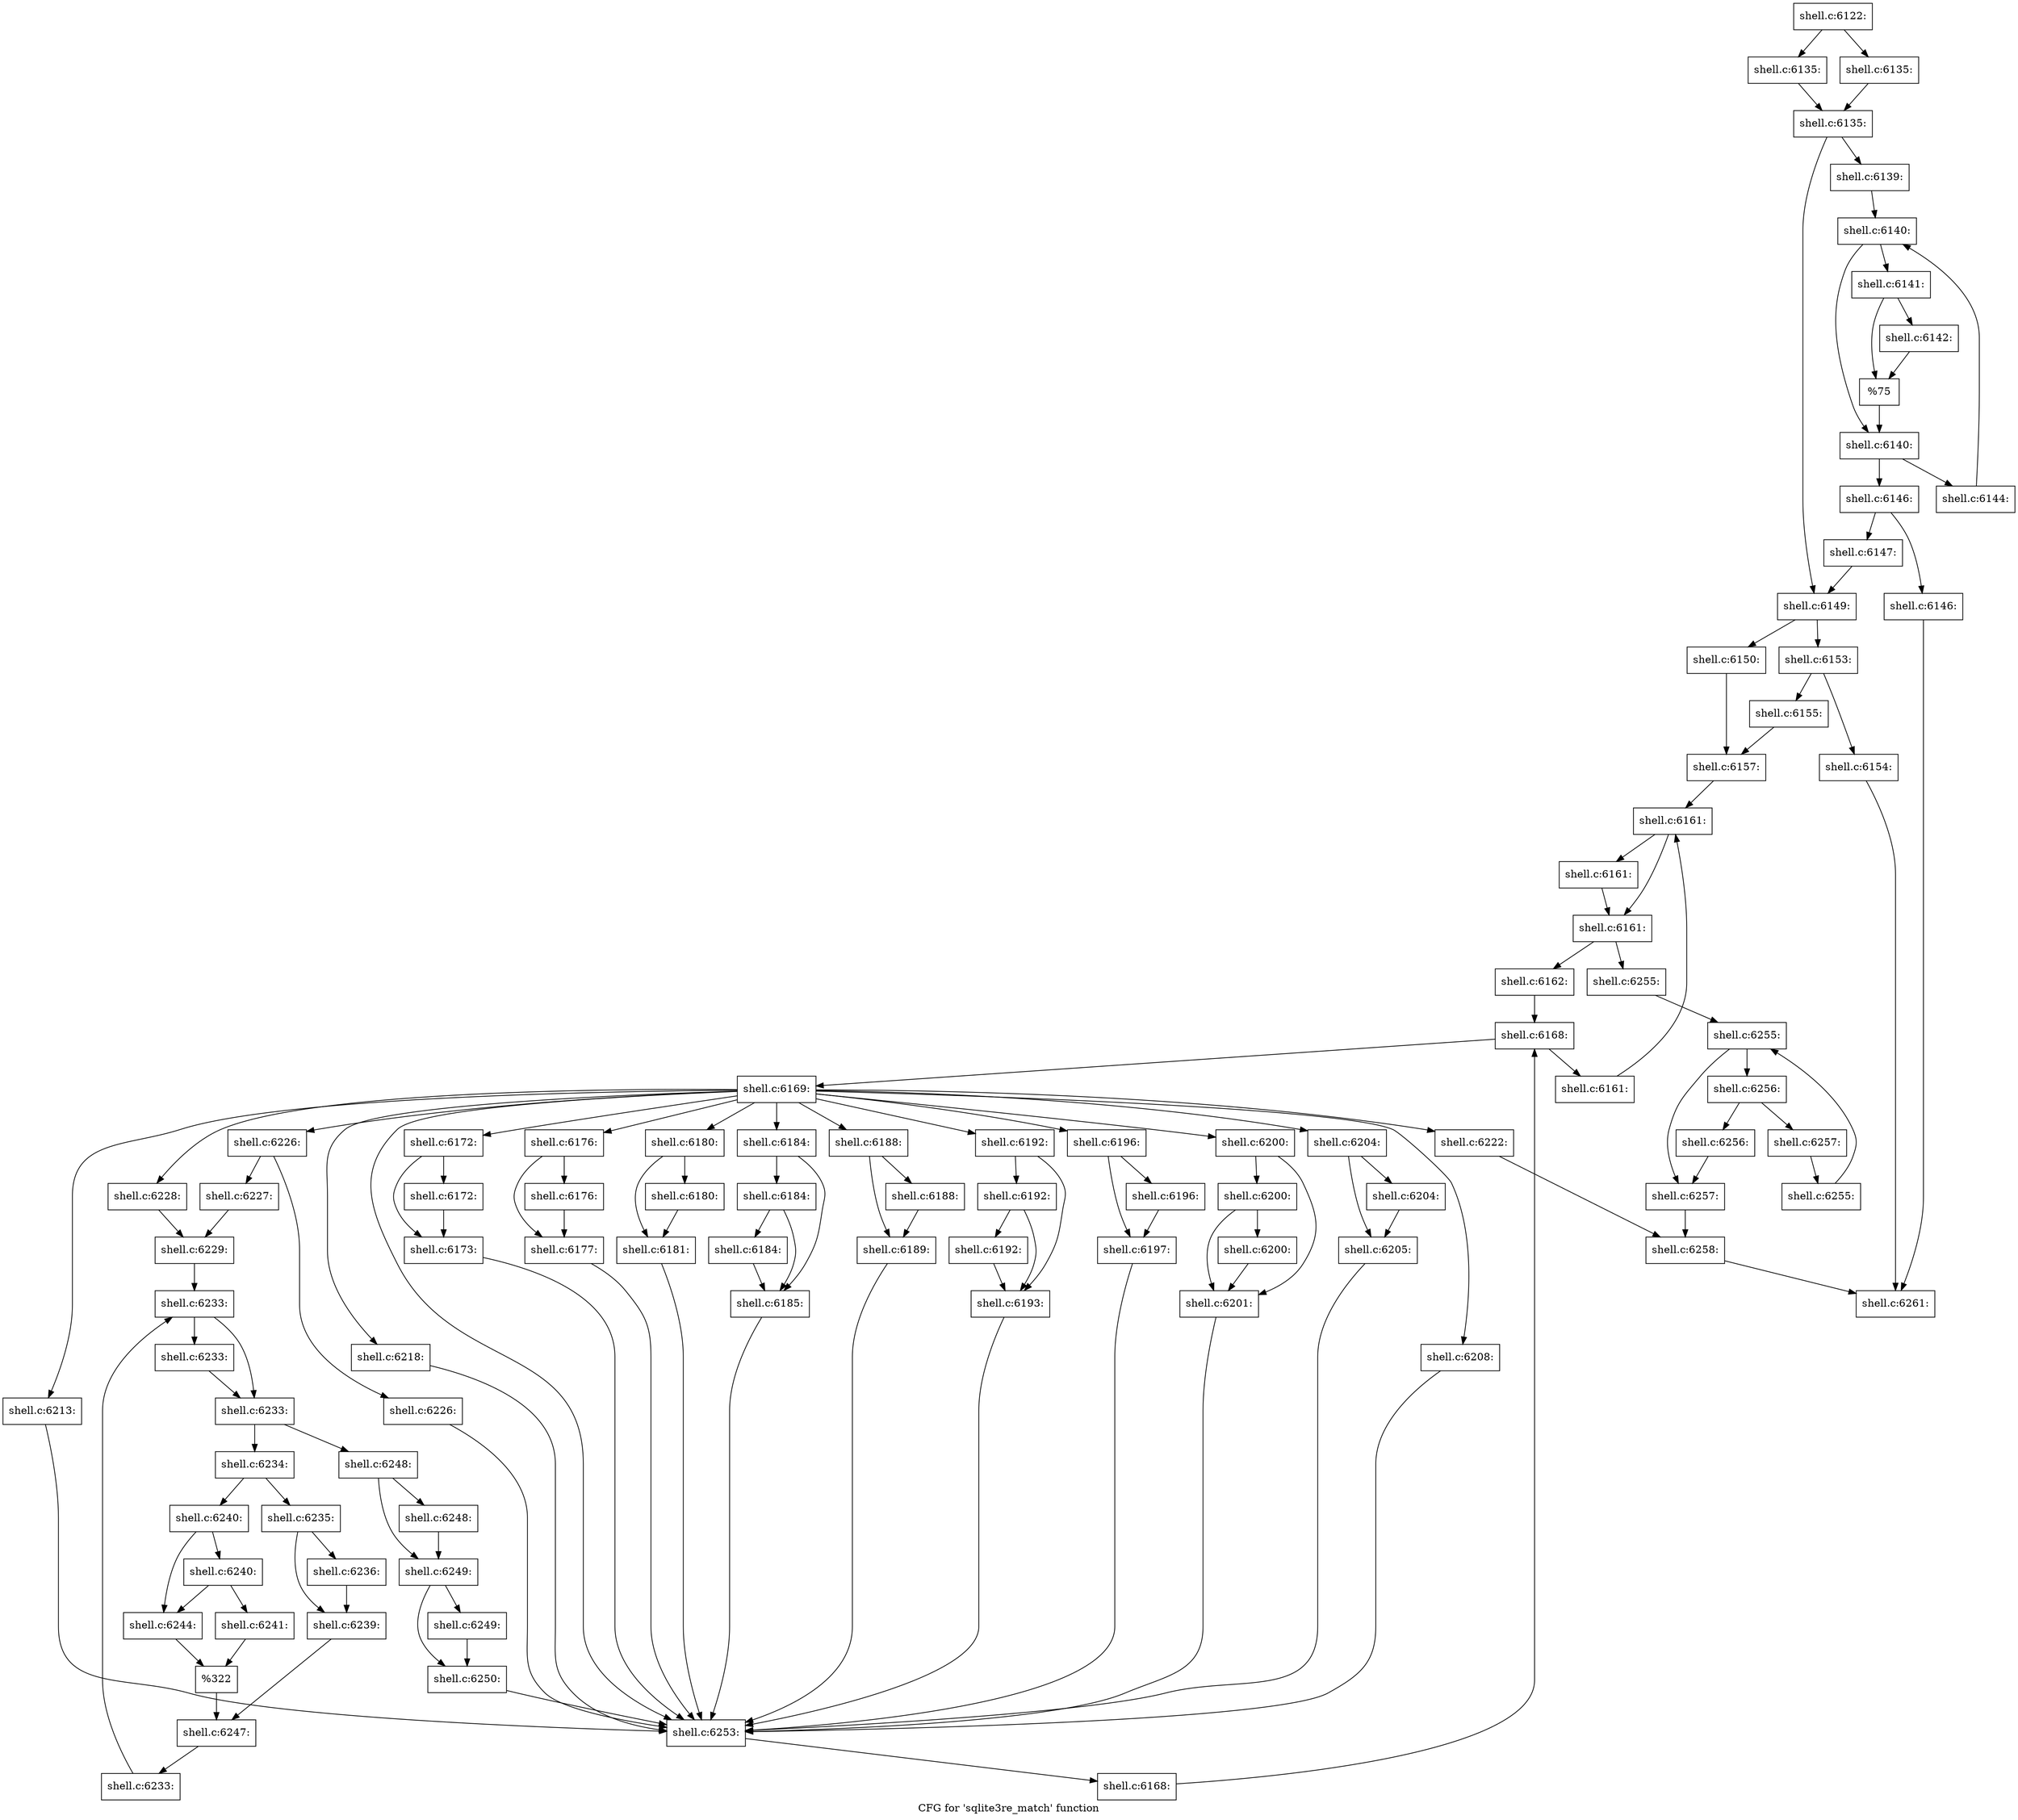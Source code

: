 digraph "CFG for 'sqlite3re_match' function" {
	label="CFG for 'sqlite3re_match' function";

	Node0x560276a5ac10 [shape=record,label="{shell.c:6122:}"];
	Node0x560276a5ac10 -> Node0x5602768f3490;
	Node0x560276a5ac10 -> Node0x5602768f34e0;
	Node0x5602768f3490 [shape=record,label="{shell.c:6135:}"];
	Node0x5602768f3490 -> Node0x5602768f3530;
	Node0x5602768f34e0 [shape=record,label="{shell.c:6135:}"];
	Node0x5602768f34e0 -> Node0x5602768f3530;
	Node0x5602768f3530 [shape=record,label="{shell.c:6135:}"];
	Node0x5602768f3530 -> Node0x5602768f3e20;
	Node0x5602768f3530 -> Node0x5602768f3e70;
	Node0x5602768f3e20 [shape=record,label="{shell.c:6139:}"];
	Node0x5602768f3e20 -> Node0x56027640fc70;
	Node0x56027640fc70 [shape=record,label="{shell.c:6140:}"];
	Node0x56027640fc70 -> Node0x5602768f1ac0;
	Node0x56027640fc70 -> Node0x5602768f1a70;
	Node0x5602768f1ac0 [shape=record,label="{shell.c:6141:}"];
	Node0x5602768f1ac0 -> Node0x5602768f23e0;
	Node0x5602768f1ac0 -> Node0x5602768f2430;
	Node0x5602768f2430 [shape=record,label="{shell.c:6142:}"];
	Node0x5602768f2430 -> Node0x5602768f23e0;
	Node0x5602768f23e0 [shape=record,label="{%75}"];
	Node0x5602768f23e0 -> Node0x5602768f1a70;
	Node0x5602768f1a70 [shape=record,label="{shell.c:6140:}"];
	Node0x5602768f1a70 -> Node0x5602768f8770;
	Node0x5602768f1a70 -> Node0x5602768f19f0;
	Node0x5602768f8770 [shape=record,label="{shell.c:6144:}"];
	Node0x5602768f8770 -> Node0x56027640fc70;
	Node0x5602768f19f0 [shape=record,label="{shell.c:6146:}"];
	Node0x5602768f19f0 -> Node0x5602768f8d50;
	Node0x5602768f19f0 -> Node0x5602768f8da0;
	Node0x5602768f8d50 [shape=record,label="{shell.c:6146:}"];
	Node0x5602768f8d50 -> Node0x560276a5ad90;
	Node0x5602768f8da0 [shape=record,label="{shell.c:6147:}"];
	Node0x5602768f8da0 -> Node0x5602768f3e70;
	Node0x5602768f3e70 [shape=record,label="{shell.c:6149:}"];
	Node0x5602768f3e70 -> Node0x5602768f9800;
	Node0x5602768f3e70 -> Node0x5602768f98a0;
	Node0x5602768f9800 [shape=record,label="{shell.c:6150:}"];
	Node0x5602768f9800 -> Node0x5602768f9850;
	Node0x5602768f98a0 [shape=record,label="{shell.c:6153:}"];
	Node0x5602768f98a0 -> Node0x5602768fab40;
	Node0x5602768f98a0 -> Node0x5602768fab90;
	Node0x5602768fab40 [shape=record,label="{shell.c:6154:}"];
	Node0x5602768fab40 -> Node0x560276a5ad90;
	Node0x5602768fab90 [shape=record,label="{shell.c:6155:}"];
	Node0x5602768fab90 -> Node0x5602768f9850;
	Node0x5602768f9850 [shape=record,label="{shell.c:6157:}"];
	Node0x5602768f9850 -> Node0x56027633b210;
	Node0x56027633b210 [shape=record,label="{shell.c:6161:}"];
	Node0x56027633b210 -> Node0x560276a737b0;
	Node0x56027633b210 -> Node0x560276a73760;
	Node0x560276a737b0 [shape=record,label="{shell.c:6161:}"];
	Node0x560276a737b0 -> Node0x560276a73760;
	Node0x560276a73760 [shape=record,label="{shell.c:6161:}"];
	Node0x560276a73760 -> Node0x560276a73c30;
	Node0x560276a73760 -> Node0x560276a734f0;
	Node0x560276a73c30 [shape=record,label="{shell.c:6162:}"];
	Node0x560276a73c30 -> Node0x560276a74c10;
	Node0x560276a74c10 [shape=record,label="{shell.c:6168:}"];
	Node0x560276a74c10 -> Node0x560276a74e30;
	Node0x560276a74c10 -> Node0x560276a74a60;
	Node0x560276a74e30 [shape=record,label="{shell.c:6169:}"];
	Node0x560276a74e30 -> Node0x560276a75b40;
	Node0x560276a74e30 -> Node0x560276a76400;
	Node0x560276a74e30 -> Node0x560276a770f0;
	Node0x560276a74e30 -> Node0x560276a779f0;
	Node0x560276a74e30 -> Node0x56027634c840;
	Node0x560276a74e30 -> Node0x560276a79140;
	Node0x560276a74e30 -> Node0x56027634c890;
	Node0x560276a74e30 -> Node0x560276a7a7a0;
	Node0x560276a74e30 -> Node0x56027634c9c0;
	Node0x560276a74e30 -> Node0x560276a7bde0;
	Node0x560276a74e30 -> Node0x560276a7c840;
	Node0x560276a74e30 -> Node0x560276a7cf50;
	Node0x560276a74e30 -> Node0x560276a7e390;
	Node0x560276a74e30 -> Node0x560276a7ec60;
	Node0x560276a74e30 -> Node0x560276a7f7a0;
	Node0x560276a74e30 -> Node0x560276a7fe00;
	Node0x560276a76400 [shape=record,label="{shell.c:6172:}"];
	Node0x560276a76400 -> Node0x560276a76560;
	Node0x560276a76400 -> Node0x560276a765b0;
	Node0x560276a76560 [shape=record,label="{shell.c:6172:}"];
	Node0x560276a76560 -> Node0x560276a765b0;
	Node0x560276a765b0 [shape=record,label="{shell.c:6173:}"];
	Node0x560276a765b0 -> Node0x560276a75b40;
	Node0x560276a770f0 [shape=record,label="{shell.c:6176:}"];
	Node0x560276a770f0 -> Node0x560276a77250;
	Node0x560276a770f0 -> Node0x560276a772a0;
	Node0x560276a77250 [shape=record,label="{shell.c:6176:}"];
	Node0x560276a77250 -> Node0x560276a772a0;
	Node0x560276a772a0 [shape=record,label="{shell.c:6177:}"];
	Node0x560276a772a0 -> Node0x560276a75b40;
	Node0x560276a779f0 [shape=record,label="{shell.c:6180:}"];
	Node0x560276a779f0 -> Node0x560276a77b50;
	Node0x560276a779f0 -> Node0x560276a77ba0;
	Node0x560276a77b50 [shape=record,label="{shell.c:6180:}"];
	Node0x560276a77b50 -> Node0x560276a77ba0;
	Node0x560276a77ba0 [shape=record,label="{shell.c:6181:}"];
	Node0x560276a77ba0 -> Node0x560276a75b40;
	Node0x56027634c840 [shape=record,label="{shell.c:6184:}"];
	Node0x56027634c840 -> Node0x560276a78960;
	Node0x56027634c840 -> Node0x560276a789b0;
	Node0x560276a789b0 [shape=record,label="{shell.c:6184:}"];
	Node0x560276a789b0 -> Node0x560276a782b0;
	Node0x560276a789b0 -> Node0x560276a78960;
	Node0x560276a782b0 [shape=record,label="{shell.c:6184:}"];
	Node0x560276a782b0 -> Node0x560276a78960;
	Node0x560276a78960 [shape=record,label="{shell.c:6185:}"];
	Node0x560276a78960 -> Node0x560276a75b40;
	Node0x560276a79140 [shape=record,label="{shell.c:6188:}"];
	Node0x560276a79140 -> Node0x560276a792a0;
	Node0x560276a79140 -> Node0x560276a792f0;
	Node0x560276a792a0 [shape=record,label="{shell.c:6188:}"];
	Node0x560276a792a0 -> Node0x560276a792f0;
	Node0x560276a792f0 [shape=record,label="{shell.c:6189:}"];
	Node0x560276a792f0 -> Node0x560276a75b40;
	Node0x56027634c890 [shape=record,label="{shell.c:6192:}"];
	Node0x56027634c890 -> Node0x560276a79fc0;
	Node0x56027634c890 -> Node0x560276a7a010;
	Node0x560276a7a010 [shape=record,label="{shell.c:6192:}"];
	Node0x560276a7a010 -> Node0x560276a79f70;
	Node0x560276a7a010 -> Node0x560276a79fc0;
	Node0x560276a79f70 [shape=record,label="{shell.c:6192:}"];
	Node0x560276a79f70 -> Node0x560276a79fc0;
	Node0x560276a79fc0 [shape=record,label="{shell.c:6193:}"];
	Node0x560276a79fc0 -> Node0x560276a75b40;
	Node0x560276a7a7a0 [shape=record,label="{shell.c:6196:}"];
	Node0x560276a7a7a0 -> Node0x560276a7a900;
	Node0x560276a7a7a0 -> Node0x560276a7a950;
	Node0x560276a7a900 [shape=record,label="{shell.c:6196:}"];
	Node0x560276a7a900 -> Node0x560276a7a950;
	Node0x560276a7a950 [shape=record,label="{shell.c:6197:}"];
	Node0x560276a7a950 -> Node0x560276a75b40;
	Node0x56027634c9c0 [shape=record,label="{shell.c:6200:}"];
	Node0x56027634c9c0 -> Node0x560276a7b600;
	Node0x56027634c9c0 -> Node0x560276a7b650;
	Node0x560276a7b650 [shape=record,label="{shell.c:6200:}"];
	Node0x560276a7b650 -> Node0x560276a7af80;
	Node0x560276a7b650 -> Node0x560276a7b600;
	Node0x560276a7af80 [shape=record,label="{shell.c:6200:}"];
	Node0x560276a7af80 -> Node0x560276a7b600;
	Node0x560276a7b600 [shape=record,label="{shell.c:6201:}"];
	Node0x560276a7b600 -> Node0x560276a75b40;
	Node0x560276a7bde0 [shape=record,label="{shell.c:6204:}"];
	Node0x560276a7bde0 -> Node0x560276a7bf40;
	Node0x560276a7bde0 -> Node0x560276a7bf90;
	Node0x560276a7bf40 [shape=record,label="{shell.c:6204:}"];
	Node0x560276a7bf40 -> Node0x560276a7bf90;
	Node0x560276a7bf90 [shape=record,label="{shell.c:6205:}"];
	Node0x560276a7bf90 -> Node0x560276a75b40;
	Node0x560276a7c840 [shape=record,label="{shell.c:6208:}"];
	Node0x560276a7c840 -> Node0x560276a75b40;
	Node0x560276a7cf50 [shape=record,label="{shell.c:6213:}"];
	Node0x560276a7cf50 -> Node0x560276a75b40;
	Node0x560276a7e390 [shape=record,label="{shell.c:6218:}"];
	Node0x560276a7e390 -> Node0x560276a75b40;
	Node0x560276a7ec60 [shape=record,label="{shell.c:6222:}"];
	Node0x560276a7ec60 -> Node0x560276a7f680;
	Node0x560276a7f7a0 [shape=record,label="{shell.c:6226:}"];
	Node0x560276a7f7a0 -> Node0x560276a7f900;
	Node0x560276a7f7a0 -> Node0x560276a7f950;
	Node0x560276a7f900 [shape=record,label="{shell.c:6226:}"];
	Node0x560276a7f900 -> Node0x560276a75b40;
	Node0x560276a7f950 [shape=record,label="{shell.c:6227:}"];
	Node0x560276a7f950 -> Node0x560276a7fce0;
	Node0x560276a7fe00 [shape=record,label="{shell.c:6228:}"];
	Node0x560276a7fe00 -> Node0x560276a7fce0;
	Node0x560276a7fce0 [shape=record,label="{shell.c:6229:}"];
	Node0x560276a7fce0 -> Node0x560276a81150;
	Node0x560276a81150 [shape=record,label="{shell.c:6233:}"];
	Node0x560276a81150 -> Node0x560276a81440;
	Node0x560276a81150 -> Node0x560276a813f0;
	Node0x560276a81440 [shape=record,label="{shell.c:6233:}"];
	Node0x560276a81440 -> Node0x560276a813f0;
	Node0x560276a813f0 [shape=record,label="{shell.c:6233:}"];
	Node0x560276a813f0 -> Node0x560276a81370;
	Node0x560276a813f0 -> Node0x560276a80fa0;
	Node0x560276a81370 [shape=record,label="{shell.c:6234:}"];
	Node0x560276a81370 -> Node0x560276a81c50;
	Node0x560276a81370 -> Node0x560276a81cf0;
	Node0x560276a81c50 [shape=record,label="{shell.c:6235:}"];
	Node0x560276a81c50 -> Node0x560276a825e0;
	Node0x560276a81c50 -> Node0x560276a82630;
	Node0x560276a825e0 [shape=record,label="{shell.c:6236:}"];
	Node0x560276a825e0 -> Node0x560276a82630;
	Node0x560276a82630 [shape=record,label="{shell.c:6239:}"];
	Node0x560276a82630 -> Node0x560276a81ca0;
	Node0x560276a81cf0 [shape=record,label="{shell.c:6240:}"];
	Node0x560276a81cf0 -> Node0x560276a83450;
	Node0x560276a81cf0 -> Node0x560276a83400;
	Node0x560276a83450 [shape=record,label="{shell.c:6240:}"];
	Node0x560276a83450 -> Node0x560276a83360;
	Node0x560276a83450 -> Node0x560276a83400;
	Node0x560276a83360 [shape=record,label="{shell.c:6241:}"];
	Node0x560276a83360 -> Node0x560276a833b0;
	Node0x560276a83400 [shape=record,label="{shell.c:6244:}"];
	Node0x560276a83400 -> Node0x560276a833b0;
	Node0x560276a833b0 [shape=record,label="{%322}"];
	Node0x560276a833b0 -> Node0x560276a81ca0;
	Node0x560276a81ca0 [shape=record,label="{shell.c:6247:}"];
	Node0x560276a81ca0 -> Node0x560276a812e0;
	Node0x560276a812e0 [shape=record,label="{shell.c:6233:}"];
	Node0x560276a812e0 -> Node0x560276a81150;
	Node0x560276a80fa0 [shape=record,label="{shell.c:6248:}"];
	Node0x560276a80fa0 -> Node0x560276a85130;
	Node0x560276a80fa0 -> Node0x560276a85180;
	Node0x560276a85130 [shape=record,label="{shell.c:6248:}"];
	Node0x560276a85130 -> Node0x560276a85180;
	Node0x560276a85180 [shape=record,label="{shell.c:6249:}"];
	Node0x560276a85180 -> Node0x560276a85c20;
	Node0x560276a85180 -> Node0x560276a85c70;
	Node0x560276a85c20 [shape=record,label="{shell.c:6249:}"];
	Node0x560276a85c20 -> Node0x560276a85c70;
	Node0x560276a85c70 [shape=record,label="{shell.c:6250:}"];
	Node0x560276a85c70 -> Node0x560276a75b40;
	Node0x560276a75b40 [shape=record,label="{shell.c:6253:}"];
	Node0x560276a75b40 -> Node0x560276a74da0;
	Node0x560276a74da0 [shape=record,label="{shell.c:6168:}"];
	Node0x560276a74da0 -> Node0x560276a74c10;
	Node0x560276a74a60 [shape=record,label="{shell.c:6161:}"];
	Node0x560276a74a60 -> Node0x56027633b210;
	Node0x560276a734f0 [shape=record,label="{shell.c:6255:}"];
	Node0x560276a734f0 -> Node0x560276a869a0;
	Node0x560276a869a0 [shape=record,label="{shell.c:6255:}"];
	Node0x560276a869a0 -> Node0x560276a86b50;
	Node0x560276a869a0 -> Node0x560276a76020;
	Node0x560276a86b50 [shape=record,label="{shell.c:6256:}"];
	Node0x560276a86b50 -> Node0x560276a87130;
	Node0x560276a86b50 -> Node0x560276a87180;
	Node0x560276a87130 [shape=record,label="{shell.c:6256:}"];
	Node0x560276a87130 -> Node0x560276a76020;
	Node0x560276a87180 [shape=record,label="{shell.c:6257:}"];
	Node0x560276a87180 -> Node0x560276a86ac0;
	Node0x560276a86ac0 [shape=record,label="{shell.c:6255:}"];
	Node0x560276a86ac0 -> Node0x560276a869a0;
	Node0x560276a76020 [shape=record,label="{shell.c:6257:}"];
	Node0x560276a76020 -> Node0x560276a7f680;
	Node0x560276a7f680 [shape=record,label="{shell.c:6258:}"];
	Node0x560276a7f680 -> Node0x560276a5ad90;
	Node0x560276a5ad90 [shape=record,label="{shell.c:6261:}"];
}
